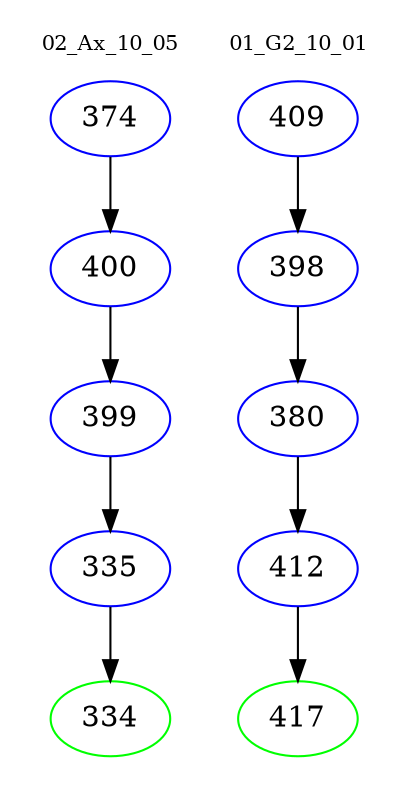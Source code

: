 digraph{
subgraph cluster_0 {
color = white
label = "02_Ax_10_05";
fontsize=10;
T0_374 [label="374", color="blue"]
T0_374 -> T0_400 [color="black"]
T0_400 [label="400", color="blue"]
T0_400 -> T0_399 [color="black"]
T0_399 [label="399", color="blue"]
T0_399 -> T0_335 [color="black"]
T0_335 [label="335", color="blue"]
T0_335 -> T0_334 [color="black"]
T0_334 [label="334", color="green"]
}
subgraph cluster_1 {
color = white
label = "01_G2_10_01";
fontsize=10;
T1_409 [label="409", color="blue"]
T1_409 -> T1_398 [color="black"]
T1_398 [label="398", color="blue"]
T1_398 -> T1_380 [color="black"]
T1_380 [label="380", color="blue"]
T1_380 -> T1_412 [color="black"]
T1_412 [label="412", color="blue"]
T1_412 -> T1_417 [color="black"]
T1_417 [label="417", color="green"]
}
}
